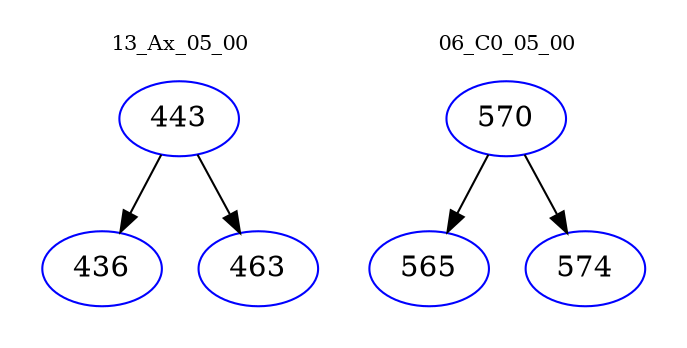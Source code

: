 digraph{
subgraph cluster_0 {
color = white
label = "13_Ax_05_00";
fontsize=10;
T0_443 [label="443", color="blue"]
T0_443 -> T0_436 [color="black"]
T0_436 [label="436", color="blue"]
T0_443 -> T0_463 [color="black"]
T0_463 [label="463", color="blue"]
}
subgraph cluster_1 {
color = white
label = "06_C0_05_00";
fontsize=10;
T1_570 [label="570", color="blue"]
T1_570 -> T1_565 [color="black"]
T1_565 [label="565", color="blue"]
T1_570 -> T1_574 [color="black"]
T1_574 [label="574", color="blue"]
}
}
